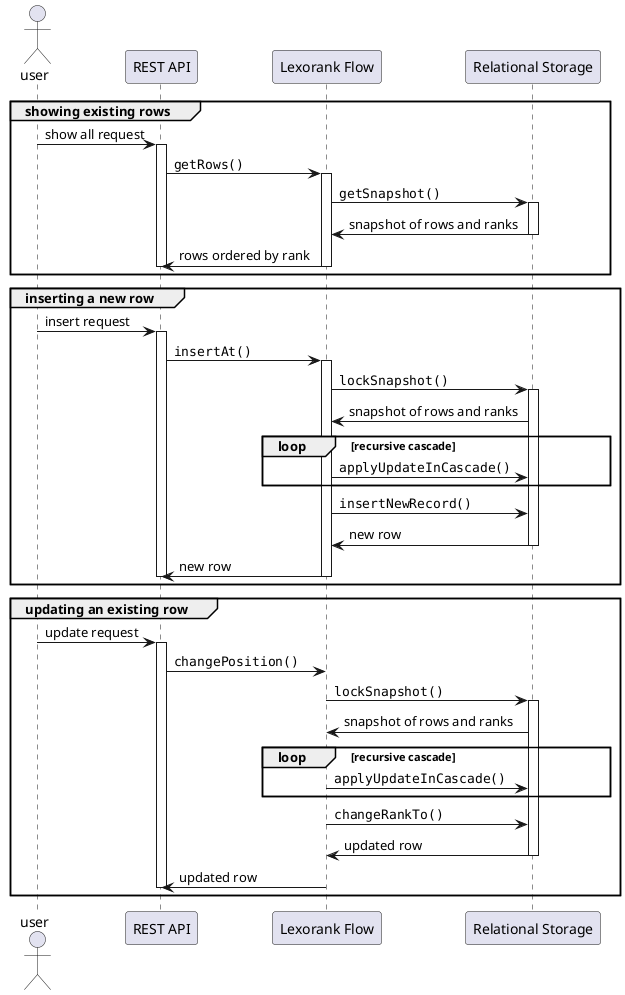 @startuml

actor user
participant api as "REST API"
participant lexorank as "Lexorank Flow"
participant storage as "Relational Storage"

group showing existing rows
  user -> api : show all request
  activate api
    api -> lexorank : ""getRows()""
    activate lexorank
      lexorank -> storage : ""getSnapshot()""
      activate storage

      lexorank <- storage : snapshot of rows and ranks
      deactivate storage
    api <- lexorank : rows ordered by rank
    deactivate lexorank
  deactivate api
end

group inserting a new row
  user -> api : insert request
    activate api
    api -> lexorank : ""insertAt()""
    activate lexorank
      lexorank -> storage : ""lockSnapshot()""
      activate storage
      lexorank <- storage : snapshot of rows and ranks

      loop recursive cascade
        lexorank -> storage : ""applyUpdateInCascade()""
      end

      lexorank -> storage : ""insertNewRecord()""
      lexorank <- storage : new row
      deactivate storage
    api <- lexorank : new row
    deactivate lexorank
    deactivate api
end

group updating an existing row
  user -> api : update request
    activate api
    api -> lexorank : ""changePosition()""
      lexorank -> storage : ""lockSnapshot()""
      activate storage
      lexorank <- storage : snapshot of rows and ranks

      loop recursive cascade
        lexorank -> storage : ""applyUpdateInCascade()""
      end

      lexorank -> storage : ""changeRankTo()""
      lexorank <- storage : updated row
      deactivate storage
    api <- lexorank : updated row
    deactivate api
end

@enduml
